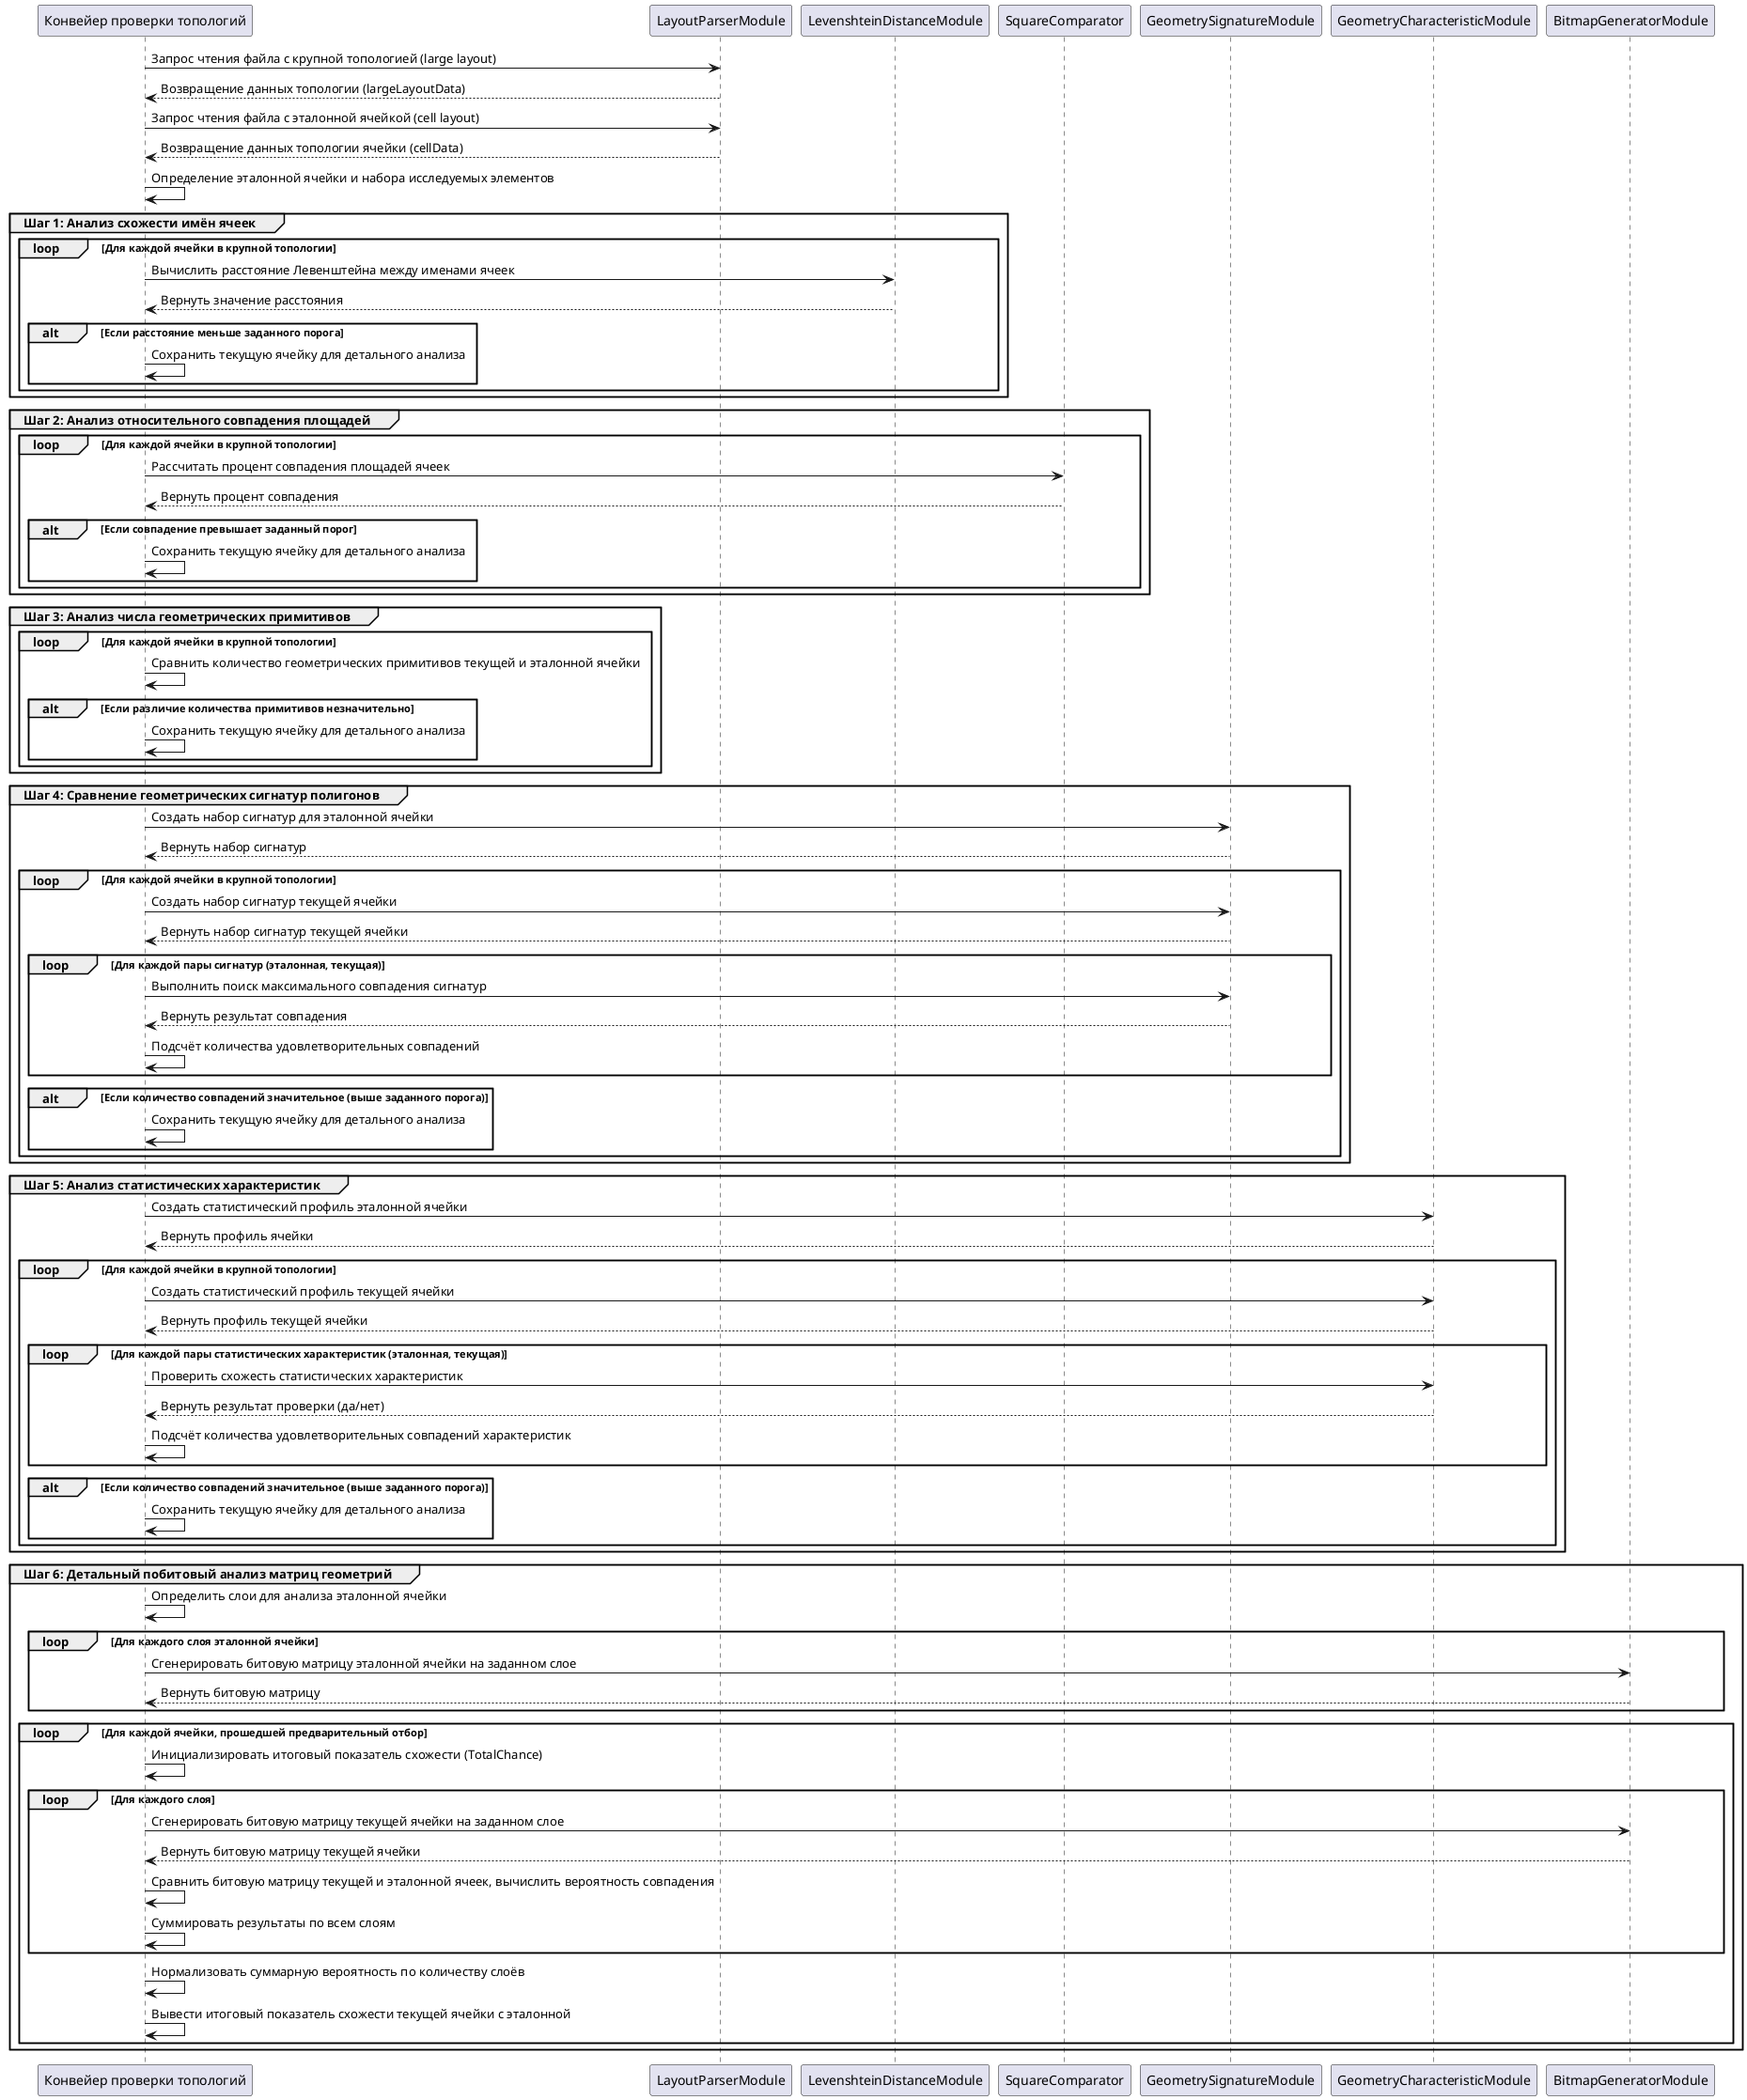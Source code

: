 @startuml
participant Main as "Конвейер проверки топологий"
participant LayoutReader as "LayoutParserModule"
participant LivenshteinDistance as "LevenshteinDistanceModule"
participant SquareComparator as "SquareComparator"
participant GeometrySignature as "GeometrySignatureModule"
participant GeometryCharacteristic as "GeometryCharacteristicModule"
participant LayoutBitmapGenerator as "BitmapGeneratorModule"

Main -> LayoutReader: Запрос чтения файла с крупной топологией (large layout)
LayoutReader --> Main: Возвращение данных топологии (largeLayoutData)

Main -> LayoutReader: Запрос чтения файла с эталонной ячейкой (cell layout)
LayoutReader --> Main: Возвращение данных топологии ячейки (cellData)

Main -> Main: Определение эталонной ячейки и набора исследуемых элементов

group Шаг 1: Анализ схожести имён ячеек
loop Для каждой ячейки в крупной топологии
  Main -> LivenshteinDistance: Вычислить расстояние Левенштейна между именами ячеек
  LivenshteinDistance --> Main: Вернуть значение расстояния
  alt Если расстояние меньше заданного порога
    Main -> Main: Сохранить текущую ячейку для детального анализа
  end
end
end

group Шаг 2: Анализ относительного совпадения площадей
loop Для каждой ячейки в крупной топологии
  Main -> SquareComparator: Рассчитать процент совпадения площадей ячеек
  SquareComparator --> Main: Вернуть процент совпадения
  alt Если совпадение превышает заданный порог
    Main -> Main: Сохранить текущую ячейку для детального анализа
  end
end
end

group Шаг 3: Анализ числа геометрических примитивов
loop Для каждой ячейки в крупной топологии
  Main -> Main: Сравнить количество геометрических примитивов текущей и эталонной ячейки
  alt Если различие количества примитивов незначительно
    Main -> Main: Сохранить текущую ячейку для детального анализа
  end
end
end

group Шаг 4: Сравнение геометрических сигнатур полигонов
Main -> GeometrySignature: Создать набор сигнатур для эталонной ячейки
GeometrySignature --> Main: Вернуть набор сигнатур

loop Для каждой ячейки в крупной топологии
  Main -> GeometrySignature: Создать набор сигнатур текущей ячейки
  GeometrySignature --> Main: Вернуть набор сигнатур текущей ячейки

  loop Для каждой пары сигнатур (эталонная, текущая)
    Main -> GeometrySignature: Выполнить поиск максимального совпадения сигнатур
    GeometrySignature --> Main: Вернуть результат совпадения
    Main -> Main: Подсчёт количества удовлетворительных совпадений
  end

  alt Если количество совпадений значительное (выше заданного порога)
    Main -> Main: Сохранить текущую ячейку для детального анализа
  end
end
end

group Шаг 5: Анализ статистических характеристик
Main -> GeometryCharacteristic: Создать статистический профиль эталонной ячейки
GeometryCharacteristic --> Main: Вернуть профиль ячейки

loop Для каждой ячейки в крупной топологии
  Main -> GeometryCharacteristic: Создать статистический профиль текущей ячейки
  GeometryCharacteristic --> Main: Вернуть профиль текущей ячейки

  loop Для каждой пары статистических характеристик (эталонная, текущая)
    Main -> GeometryCharacteristic: Проверить схожесть статистических характеристик
    GeometryCharacteristic --> Main: Вернуть результат проверки (да/нет)
    Main -> Main: Подсчёт количества удовлетворительных совпадений характеристик
  end

  alt Если количество совпадений значительное (выше заданного порога)
    Main -> Main: Сохранить текущую ячейку для детального анализа
  end
end
end

group Шаг 6: Детальный побитовый анализ матриц геометрий
Main -> Main: Определить слои для анализа эталонной ячейки

loop Для каждого слоя эталонной ячейки
  Main -> LayoutBitmapGenerator: Сгенерировать битовую матрицу эталонной ячейки на заданном слое
  LayoutBitmapGenerator --> Main: Вернуть битовую матрицу
end

loop Для каждой ячейки, прошедшей предварительный отбор
  Main -> Main: Инициализировать итоговый показатель схожести (TotalChance)

  loop Для каждого слоя
    Main -> LayoutBitmapGenerator: Сгенерировать битовую матрицу текущей ячейки на заданном слое
    LayoutBitmapGenerator --> Main: Вернуть битовую матрицу текущей ячейки

    Main -> Main: Сравнить битовую матрицу текущей и эталонной ячеек, вычислить вероятность совпадения
    Main -> Main: Суммировать результаты по всем слоям
  end

  Main -> Main: Нормализовать суммарную вероятность по количеству слоёв
  Main -> Main: Вывести итоговый показатель схожести текущей ячейки с эталонной
end
end

@enduml

